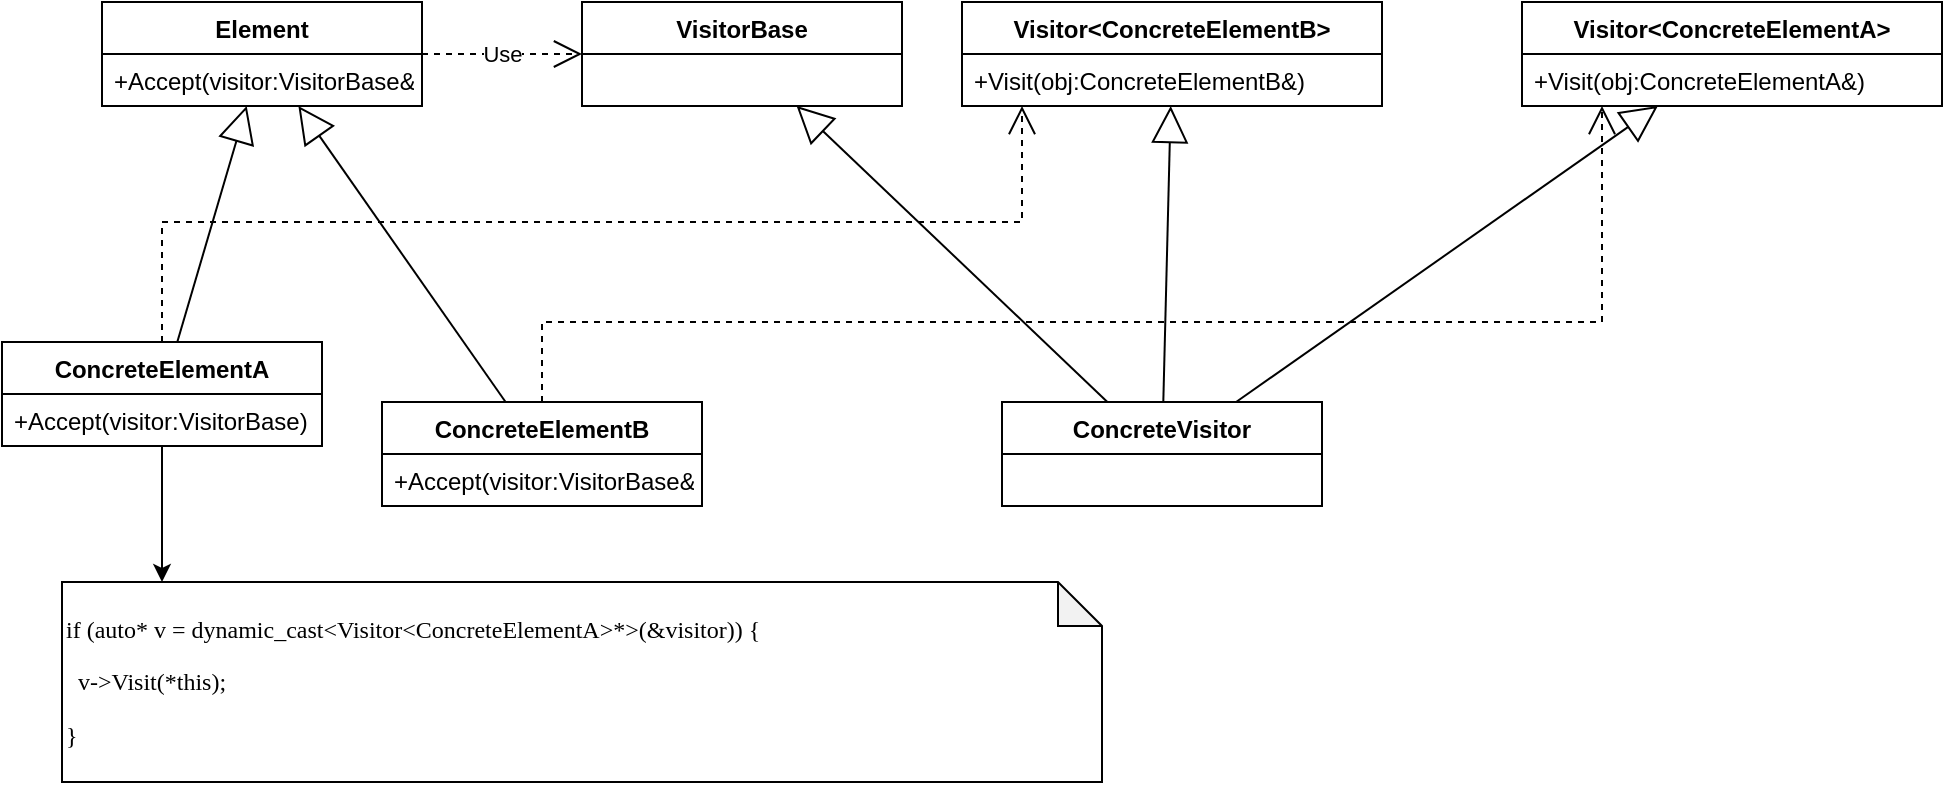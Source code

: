 <mxfile version="22.0.3" type="device">
  <diagram name="Page-1" id="fwtpWjdxJ97ISXQIy4nU">
    <mxGraphModel dx="1421" dy="832" grid="1" gridSize="10" guides="1" tooltips="1" connect="1" arrows="1" fold="1" page="1" pageScale="1" pageWidth="850" pageHeight="1100" math="0" shadow="0">
      <root>
        <mxCell id="0" />
        <mxCell id="1" parent="0" />
        <mxCell id="sFRYXYYUaVxemdtP8rXa-1" value="Element" style="swimlane;fontStyle=1;align=center;verticalAlign=top;childLayout=stackLayout;horizontal=1;startSize=26;horizontalStack=0;resizeParent=1;resizeParentMax=0;resizeLast=0;collapsible=1;marginBottom=0;whiteSpace=wrap;html=1;" vertex="1" parent="1">
          <mxGeometry x="160" y="40" width="160" height="52" as="geometry" />
        </mxCell>
        <mxCell id="sFRYXYYUaVxemdtP8rXa-2" value="+Accept(visitor:VisitorBase&amp;amp;)" style="text;strokeColor=none;fillColor=none;align=left;verticalAlign=top;spacingLeft=4;spacingRight=4;overflow=hidden;rotatable=0;points=[[0,0.5],[1,0.5]];portConstraint=eastwest;whiteSpace=wrap;html=1;" vertex="1" parent="sFRYXYYUaVxemdtP8rXa-1">
          <mxGeometry y="26" width="160" height="26" as="geometry" />
        </mxCell>
        <mxCell id="sFRYXYYUaVxemdtP8rXa-5" value="VisitorBase" style="swimlane;fontStyle=1;align=center;verticalAlign=top;childLayout=stackLayout;horizontal=1;startSize=26;horizontalStack=0;resizeParent=1;resizeParentMax=0;resizeLast=0;collapsible=1;marginBottom=0;whiteSpace=wrap;html=1;" vertex="1" parent="1">
          <mxGeometry x="400" y="40" width="160" height="52" as="geometry" />
        </mxCell>
        <mxCell id="sFRYXYYUaVxemdtP8rXa-9" value="Visitor&amp;lt;ConcreteElementA&amp;gt;" style="swimlane;fontStyle=1;align=center;verticalAlign=top;childLayout=stackLayout;horizontal=1;startSize=26;horizontalStack=0;resizeParent=1;resizeParentMax=0;resizeLast=0;collapsible=1;marginBottom=0;whiteSpace=wrap;html=1;" vertex="1" parent="1">
          <mxGeometry x="870" y="40" width="210" height="52" as="geometry" />
        </mxCell>
        <mxCell id="sFRYXYYUaVxemdtP8rXa-20" value="+Visit(obj:ConcreteElementA&amp;amp;)" style="text;strokeColor=none;fillColor=none;align=left;verticalAlign=top;spacingLeft=4;spacingRight=4;overflow=hidden;rotatable=0;points=[[0,0.5],[1,0.5]];portConstraint=eastwest;whiteSpace=wrap;html=1;" vertex="1" parent="sFRYXYYUaVxemdtP8rXa-9">
          <mxGeometry y="26" width="210" height="26" as="geometry" />
        </mxCell>
        <mxCell id="sFRYXYYUaVxemdtP8rXa-10" value="ConcreteElementA" style="swimlane;fontStyle=1;align=center;verticalAlign=top;childLayout=stackLayout;horizontal=1;startSize=26;horizontalStack=0;resizeParent=1;resizeParentMax=0;resizeLast=0;collapsible=1;marginBottom=0;whiteSpace=wrap;html=1;" vertex="1" parent="1">
          <mxGeometry x="110" y="210" width="160" height="52" as="geometry" />
        </mxCell>
        <mxCell id="sFRYXYYUaVxemdtP8rXa-11" value="+Accept(visitor:VisitorBase)" style="text;strokeColor=none;fillColor=none;align=left;verticalAlign=top;spacingLeft=4;spacingRight=4;overflow=hidden;rotatable=0;points=[[0,0.5],[1,0.5]];portConstraint=eastwest;whiteSpace=wrap;html=1;" vertex="1" parent="sFRYXYYUaVxemdtP8rXa-10">
          <mxGeometry y="26" width="160" height="26" as="geometry" />
        </mxCell>
        <mxCell id="sFRYXYYUaVxemdtP8rXa-12" value="" style="endArrow=block;endSize=16;endFill=0;html=1;rounded=0;" edge="1" parent="1" source="sFRYXYYUaVxemdtP8rXa-10" target="sFRYXYYUaVxemdtP8rXa-1">
          <mxGeometry width="160" relative="1" as="geometry">
            <mxPoint x="350" y="360" as="sourcePoint" />
            <mxPoint x="510" y="360" as="targetPoint" />
          </mxGeometry>
        </mxCell>
        <mxCell id="sFRYXYYUaVxemdtP8rXa-13" value="ConcreteElementB" style="swimlane;fontStyle=1;align=center;verticalAlign=top;childLayout=stackLayout;horizontal=1;startSize=26;horizontalStack=0;resizeParent=1;resizeParentMax=0;resizeLast=0;collapsible=1;marginBottom=0;whiteSpace=wrap;html=1;" vertex="1" parent="1">
          <mxGeometry x="300" y="240" width="160" height="52" as="geometry" />
        </mxCell>
        <mxCell id="sFRYXYYUaVxemdtP8rXa-14" value="+Accept(visitor:VisitorBase&amp;amp;)" style="text;strokeColor=none;fillColor=none;align=left;verticalAlign=top;spacingLeft=4;spacingRight=4;overflow=hidden;rotatable=0;points=[[0,0.5],[1,0.5]];portConstraint=eastwest;whiteSpace=wrap;html=1;" vertex="1" parent="sFRYXYYUaVxemdtP8rXa-13">
          <mxGeometry y="26" width="160" height="26" as="geometry" />
        </mxCell>
        <mxCell id="sFRYXYYUaVxemdtP8rXa-15" value="" style="endArrow=block;endSize=16;endFill=0;html=1;rounded=0;" edge="1" parent="1" source="sFRYXYYUaVxemdtP8rXa-13" target="sFRYXYYUaVxemdtP8rXa-1">
          <mxGeometry width="160" relative="1" as="geometry">
            <mxPoint x="350" y="360" as="sourcePoint" />
            <mxPoint x="510" y="360" as="targetPoint" />
          </mxGeometry>
        </mxCell>
        <mxCell id="sFRYXYYUaVxemdtP8rXa-16" value="Use" style="endArrow=open;endSize=12;dashed=1;html=1;rounded=0;" edge="1" parent="1" source="sFRYXYYUaVxemdtP8rXa-1" target="sFRYXYYUaVxemdtP8rXa-5">
          <mxGeometry width="160" relative="1" as="geometry">
            <mxPoint x="560" y="210" as="sourcePoint" />
            <mxPoint x="720" y="210" as="targetPoint" />
          </mxGeometry>
        </mxCell>
        <mxCell id="sFRYXYYUaVxemdtP8rXa-17" value="ConcreteVisitor" style="swimlane;fontStyle=1;align=center;verticalAlign=top;childLayout=stackLayout;horizontal=1;startSize=26;horizontalStack=0;resizeParent=1;resizeParentMax=0;resizeLast=0;collapsible=1;marginBottom=0;whiteSpace=wrap;html=1;" vertex="1" parent="1">
          <mxGeometry x="610" y="240" width="160" height="52" as="geometry" />
        </mxCell>
        <mxCell id="sFRYXYYUaVxemdtP8rXa-18" value="Visitor&amp;lt;ConcreteElementB&amp;gt;" style="swimlane;fontStyle=1;align=center;verticalAlign=top;childLayout=stackLayout;horizontal=1;startSize=26;horizontalStack=0;resizeParent=1;resizeParentMax=0;resizeLast=0;collapsible=1;marginBottom=0;whiteSpace=wrap;html=1;" vertex="1" parent="1">
          <mxGeometry x="590" y="40" width="210" height="52" as="geometry" />
        </mxCell>
        <mxCell id="sFRYXYYUaVxemdtP8rXa-21" value="+Visit(obj:ConcreteElementB&amp;amp;)" style="text;strokeColor=none;fillColor=none;align=left;verticalAlign=top;spacingLeft=4;spacingRight=4;overflow=hidden;rotatable=0;points=[[0,0.5],[1,0.5]];portConstraint=eastwest;whiteSpace=wrap;html=1;" vertex="1" parent="sFRYXYYUaVxemdtP8rXa-18">
          <mxGeometry y="26" width="210" height="26" as="geometry" />
        </mxCell>
        <mxCell id="sFRYXYYUaVxemdtP8rXa-19" value="" style="endArrow=block;endSize=16;endFill=0;html=1;rounded=0;" edge="1" parent="1" source="sFRYXYYUaVxemdtP8rXa-17" target="sFRYXYYUaVxemdtP8rXa-9">
          <mxGeometry width="160" relative="1" as="geometry">
            <mxPoint x="680" y="250" as="sourcePoint" />
            <mxPoint x="270" y="102" as="targetPoint" />
          </mxGeometry>
        </mxCell>
        <mxCell id="sFRYXYYUaVxemdtP8rXa-22" value="" style="endArrow=block;endSize=16;endFill=0;html=1;rounded=0;" edge="1" parent="1" source="sFRYXYYUaVxemdtP8rXa-17" target="sFRYXYYUaVxemdtP8rXa-18">
          <mxGeometry width="160" relative="1" as="geometry">
            <mxPoint x="680" y="250" as="sourcePoint" />
            <mxPoint x="270" y="102" as="targetPoint" />
          </mxGeometry>
        </mxCell>
        <mxCell id="sFRYXYYUaVxemdtP8rXa-23" value="" style="endArrow=block;endSize=16;endFill=0;html=1;rounded=0;" edge="1" parent="1" source="sFRYXYYUaVxemdtP8rXa-17" target="sFRYXYYUaVxemdtP8rXa-5">
          <mxGeometry width="160" relative="1" as="geometry">
            <mxPoint x="680" y="250" as="sourcePoint" />
            <mxPoint x="270" y="102" as="targetPoint" />
          </mxGeometry>
        </mxCell>
        <mxCell id="sFRYXYYUaVxemdtP8rXa-24" value="" style="endArrow=open;endSize=12;dashed=1;html=1;rounded=0;edgeStyle=orthogonalEdgeStyle;" edge="1" parent="1" source="sFRYXYYUaVxemdtP8rXa-13" target="sFRYXYYUaVxemdtP8rXa-9">
          <mxGeometry width="160" relative="1" as="geometry">
            <mxPoint x="310" y="450" as="sourcePoint" />
            <mxPoint x="470" y="450" as="targetPoint" />
            <Array as="points">
              <mxPoint x="380" y="200" />
              <mxPoint x="910" y="200" />
            </Array>
          </mxGeometry>
        </mxCell>
        <mxCell id="sFRYXYYUaVxemdtP8rXa-25" value="" style="endArrow=open;endSize=12;dashed=1;html=1;rounded=0;edgeStyle=orthogonalEdgeStyle;" edge="1" parent="1" source="sFRYXYYUaVxemdtP8rXa-10" target="sFRYXYYUaVxemdtP8rXa-18">
          <mxGeometry width="160" relative="1" as="geometry">
            <mxPoint x="470" y="194" as="sourcePoint" />
            <mxPoint x="619" y="154" as="targetPoint" />
            <Array as="points">
              <mxPoint x="190" y="150" />
              <mxPoint x="620" y="150" />
            </Array>
          </mxGeometry>
        </mxCell>
        <mxCell id="sFRYXYYUaVxemdtP8rXa-26" value="&lt;pre&gt;&lt;font face=&quot;Lucida Console&quot;&gt;if (auto* v = dynamic_cast&amp;lt;Visitor&amp;lt;ConcreteElementA&amp;gt;*&amp;gt;(&amp;amp;visitor)) {&lt;/font&gt;&lt;/pre&gt;&lt;pre&gt;&lt;font face=&quot;Lucida Console&quot;&gt;  v-&amp;gt;Visit(*this);&lt;/font&gt;&lt;/pre&gt;&lt;pre&gt;&lt;font face=&quot;Lucida Console&quot;&gt;}&lt;/font&gt;&lt;/pre&gt;" style="shape=note;whiteSpace=wrap;html=1;backgroundOutline=1;darkOpacity=0.05;align=left;size=22;" vertex="1" parent="1">
          <mxGeometry x="140" y="330" width="520" height="100" as="geometry" />
        </mxCell>
        <mxCell id="sFRYXYYUaVxemdtP8rXa-27" style="edgeStyle=orthogonalEdgeStyle;rounded=0;orthogonalLoop=1;jettySize=auto;html=1;" edge="1" parent="1" source="sFRYXYYUaVxemdtP8rXa-11" target="sFRYXYYUaVxemdtP8rXa-26">
          <mxGeometry relative="1" as="geometry">
            <Array as="points">
              <mxPoint x="210" y="350" />
              <mxPoint x="210" y="350" />
            </Array>
          </mxGeometry>
        </mxCell>
      </root>
    </mxGraphModel>
  </diagram>
</mxfile>
